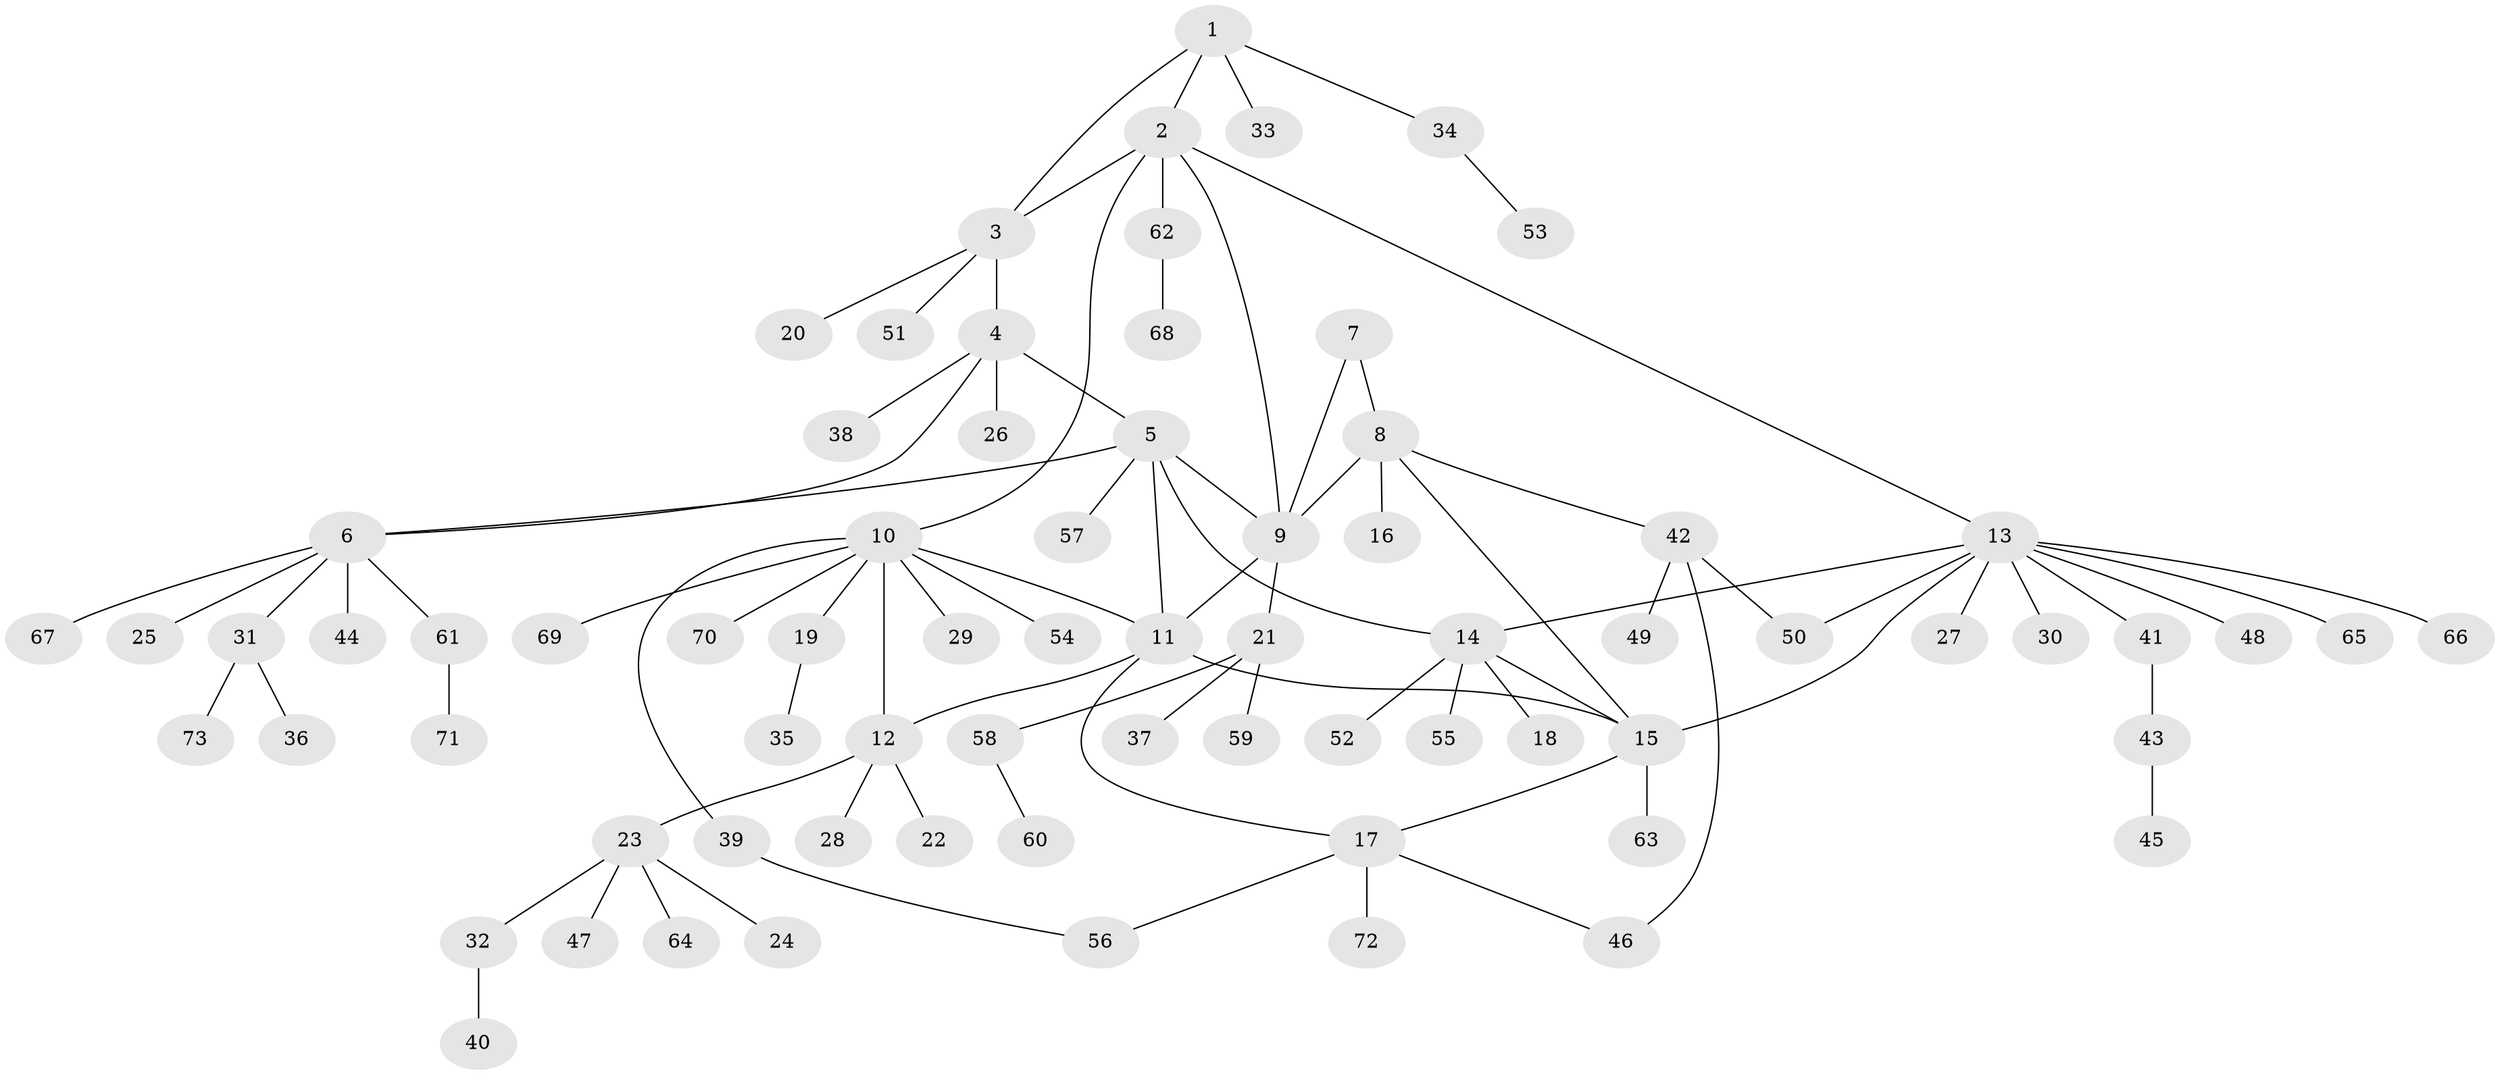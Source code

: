 // Generated by graph-tools (version 1.1) at 2025/54/03/09/25 04:54:16]
// undirected, 73 vertices, 87 edges
graph export_dot {
graph [start="1"]
  node [color=gray90,style=filled];
  1;
  2;
  3;
  4;
  5;
  6;
  7;
  8;
  9;
  10;
  11;
  12;
  13;
  14;
  15;
  16;
  17;
  18;
  19;
  20;
  21;
  22;
  23;
  24;
  25;
  26;
  27;
  28;
  29;
  30;
  31;
  32;
  33;
  34;
  35;
  36;
  37;
  38;
  39;
  40;
  41;
  42;
  43;
  44;
  45;
  46;
  47;
  48;
  49;
  50;
  51;
  52;
  53;
  54;
  55;
  56;
  57;
  58;
  59;
  60;
  61;
  62;
  63;
  64;
  65;
  66;
  67;
  68;
  69;
  70;
  71;
  72;
  73;
  1 -- 2;
  1 -- 3;
  1 -- 33;
  1 -- 34;
  2 -- 3;
  2 -- 9;
  2 -- 10;
  2 -- 13;
  2 -- 62;
  3 -- 4;
  3 -- 20;
  3 -- 51;
  4 -- 5;
  4 -- 6;
  4 -- 26;
  4 -- 38;
  5 -- 6;
  5 -- 9;
  5 -- 11;
  5 -- 14;
  5 -- 57;
  6 -- 25;
  6 -- 31;
  6 -- 44;
  6 -- 61;
  6 -- 67;
  7 -- 8;
  7 -- 9;
  8 -- 9;
  8 -- 15;
  8 -- 16;
  8 -- 42;
  9 -- 11;
  9 -- 21;
  10 -- 11;
  10 -- 12;
  10 -- 19;
  10 -- 29;
  10 -- 39;
  10 -- 54;
  10 -- 69;
  10 -- 70;
  11 -- 12;
  11 -- 15;
  11 -- 17;
  12 -- 22;
  12 -- 23;
  12 -- 28;
  13 -- 14;
  13 -- 15;
  13 -- 27;
  13 -- 30;
  13 -- 41;
  13 -- 48;
  13 -- 50;
  13 -- 65;
  13 -- 66;
  14 -- 15;
  14 -- 18;
  14 -- 52;
  14 -- 55;
  15 -- 17;
  15 -- 63;
  17 -- 46;
  17 -- 56;
  17 -- 72;
  19 -- 35;
  21 -- 37;
  21 -- 58;
  21 -- 59;
  23 -- 24;
  23 -- 32;
  23 -- 47;
  23 -- 64;
  31 -- 36;
  31 -- 73;
  32 -- 40;
  34 -- 53;
  39 -- 56;
  41 -- 43;
  42 -- 46;
  42 -- 49;
  42 -- 50;
  43 -- 45;
  58 -- 60;
  61 -- 71;
  62 -- 68;
}
